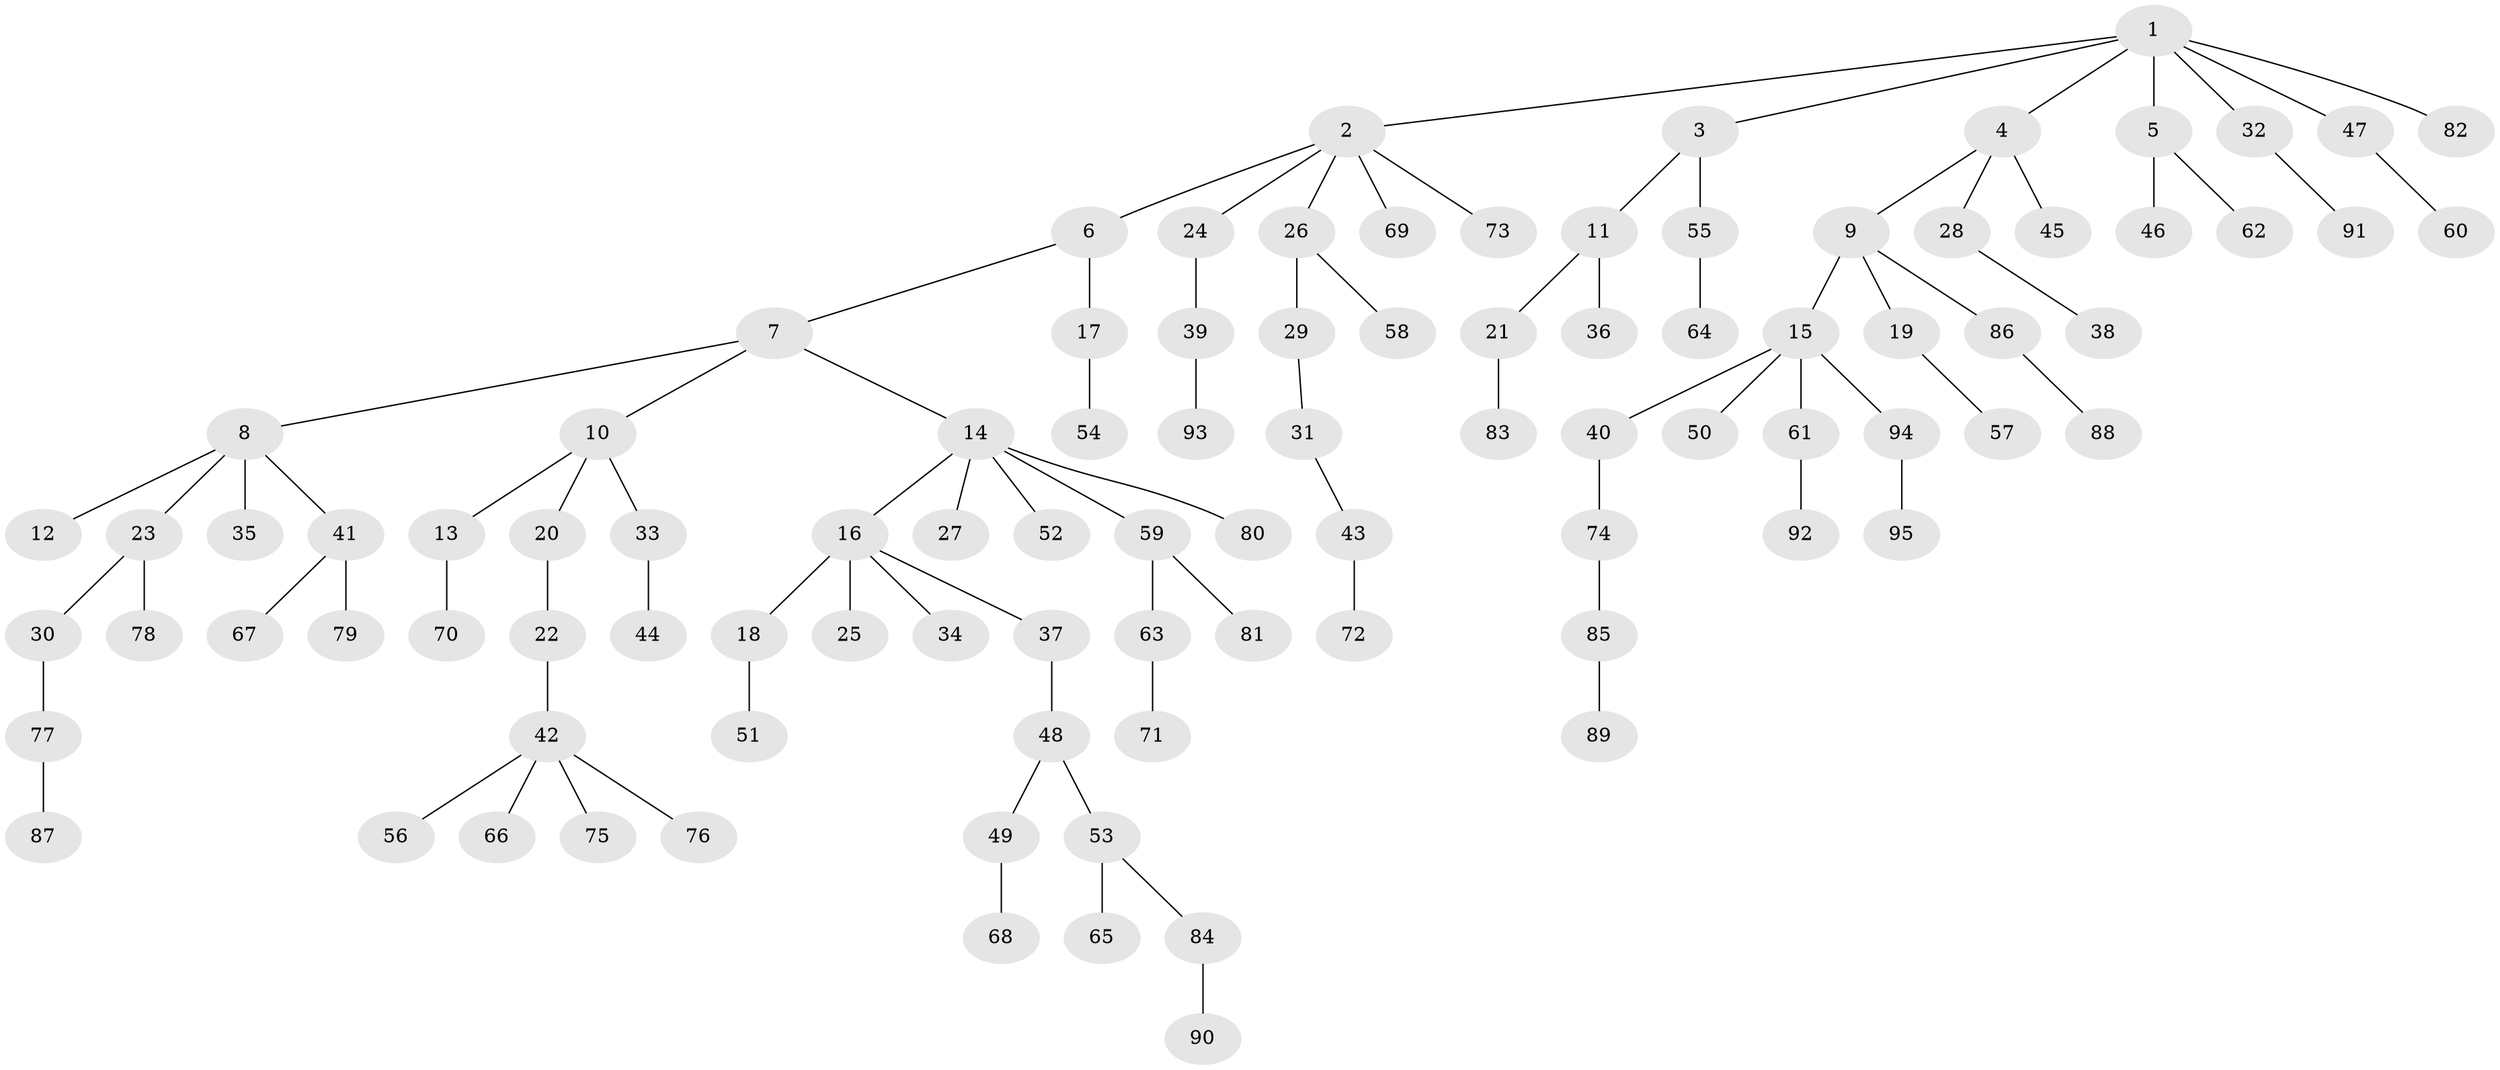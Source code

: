 // Generated by graph-tools (version 1.1) at 2025/53/03/09/25 04:53:06]
// undirected, 95 vertices, 94 edges
graph export_dot {
graph [start="1"]
  node [color=gray90,style=filled];
  1;
  2;
  3;
  4;
  5;
  6;
  7;
  8;
  9;
  10;
  11;
  12;
  13;
  14;
  15;
  16;
  17;
  18;
  19;
  20;
  21;
  22;
  23;
  24;
  25;
  26;
  27;
  28;
  29;
  30;
  31;
  32;
  33;
  34;
  35;
  36;
  37;
  38;
  39;
  40;
  41;
  42;
  43;
  44;
  45;
  46;
  47;
  48;
  49;
  50;
  51;
  52;
  53;
  54;
  55;
  56;
  57;
  58;
  59;
  60;
  61;
  62;
  63;
  64;
  65;
  66;
  67;
  68;
  69;
  70;
  71;
  72;
  73;
  74;
  75;
  76;
  77;
  78;
  79;
  80;
  81;
  82;
  83;
  84;
  85;
  86;
  87;
  88;
  89;
  90;
  91;
  92;
  93;
  94;
  95;
  1 -- 2;
  1 -- 3;
  1 -- 4;
  1 -- 5;
  1 -- 32;
  1 -- 47;
  1 -- 82;
  2 -- 6;
  2 -- 24;
  2 -- 26;
  2 -- 69;
  2 -- 73;
  3 -- 11;
  3 -- 55;
  4 -- 9;
  4 -- 28;
  4 -- 45;
  5 -- 46;
  5 -- 62;
  6 -- 7;
  6 -- 17;
  7 -- 8;
  7 -- 10;
  7 -- 14;
  8 -- 12;
  8 -- 23;
  8 -- 35;
  8 -- 41;
  9 -- 15;
  9 -- 19;
  9 -- 86;
  10 -- 13;
  10 -- 20;
  10 -- 33;
  11 -- 21;
  11 -- 36;
  13 -- 70;
  14 -- 16;
  14 -- 27;
  14 -- 52;
  14 -- 59;
  14 -- 80;
  15 -- 40;
  15 -- 50;
  15 -- 61;
  15 -- 94;
  16 -- 18;
  16 -- 25;
  16 -- 34;
  16 -- 37;
  17 -- 54;
  18 -- 51;
  19 -- 57;
  20 -- 22;
  21 -- 83;
  22 -- 42;
  23 -- 30;
  23 -- 78;
  24 -- 39;
  26 -- 29;
  26 -- 58;
  28 -- 38;
  29 -- 31;
  30 -- 77;
  31 -- 43;
  32 -- 91;
  33 -- 44;
  37 -- 48;
  39 -- 93;
  40 -- 74;
  41 -- 67;
  41 -- 79;
  42 -- 56;
  42 -- 66;
  42 -- 75;
  42 -- 76;
  43 -- 72;
  47 -- 60;
  48 -- 49;
  48 -- 53;
  49 -- 68;
  53 -- 65;
  53 -- 84;
  55 -- 64;
  59 -- 63;
  59 -- 81;
  61 -- 92;
  63 -- 71;
  74 -- 85;
  77 -- 87;
  84 -- 90;
  85 -- 89;
  86 -- 88;
  94 -- 95;
}
